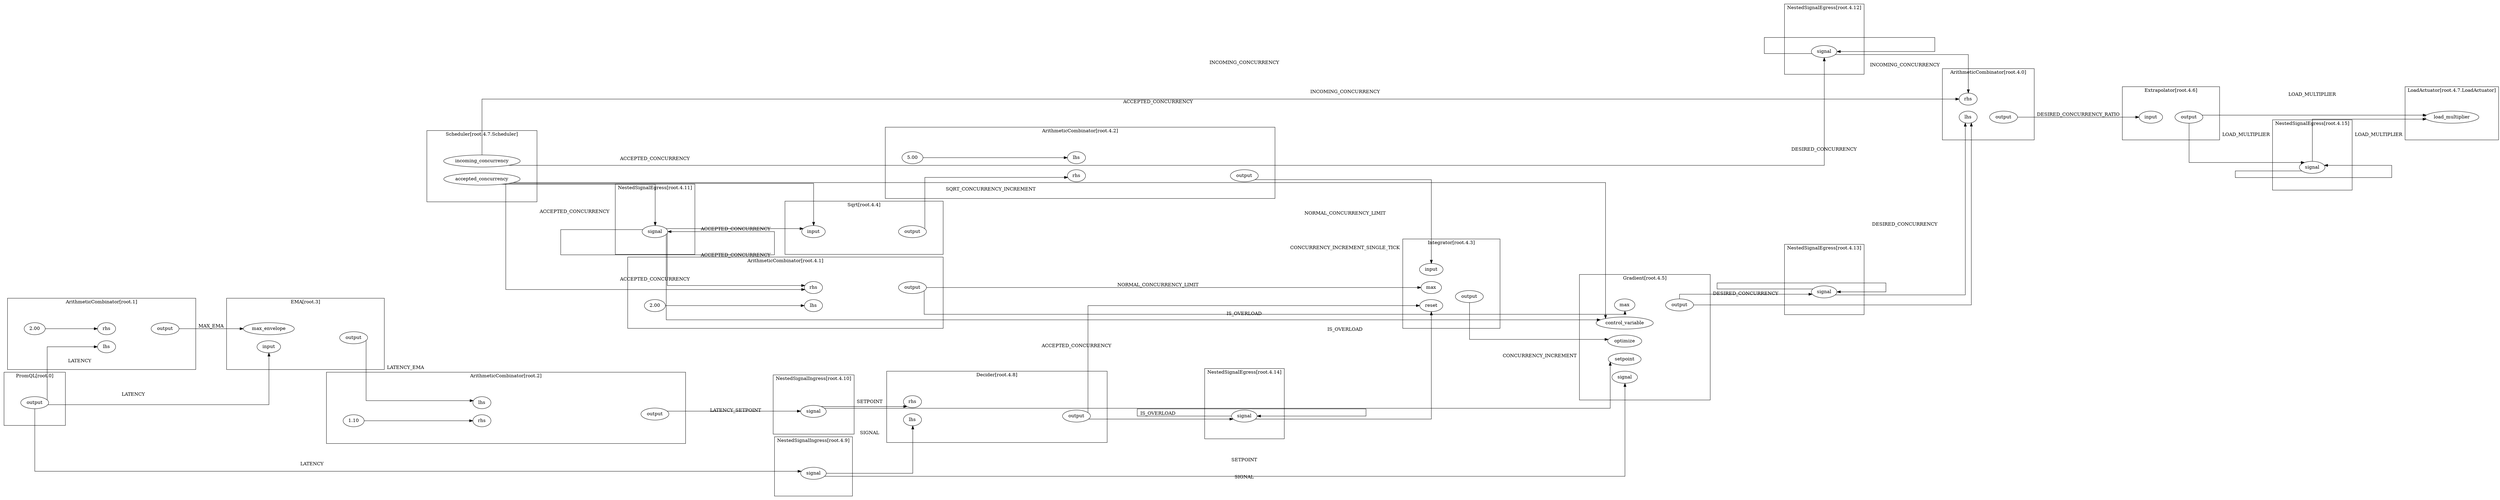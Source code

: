 digraph  {
	subgraph cluster_s3 {
		label="ArithmeticCombinator[root.1]";margin="50.0";
		n6[label="2.00"];
		n4[label="lhs"];
		n7[label="output"];
		n5[label="rhs"];
		n6->n5;
		n5->n7[style="invis"];
		{rank=same; n4;n5;};
		{rank=same; n7;};
		
	}
	subgraph cluster_s8 {
		label="ArithmeticCombinator[root.2]";margin="50.0";
		n11[label="1.10"];
		n9[label="lhs"];
		n12[label="output"];
		n10[label="rhs"];
		n11->n10;
		n10->n12[style="invis"];
		{rank=same; n9;n10;};
		{rank=same; n12;};
		
	}
	subgraph cluster_s17 {
		label="ArithmeticCombinator[root.4.0]";margin="50.0";
		n19[label="lhs"];
		n20[label="output"];
		n18[label="rhs"];
		n19->n20[style="invis"];
		{rank=same; n18;n19;};
		{rank=same; n20;};
		
	}
	subgraph cluster_s21 {
		label="ArithmeticCombinator[root.4.1]";margin="50.0";
		n23[label="2.00"];
		n22[label="lhs"];
		n25[label="output"];
		n24[label="rhs"];
		n23->n22;
		n24->n25[style="invis"];
		{rank=same; n25;};
		{rank=same; n22;n24;};
		
	}
	subgraph cluster_s26 {
		label="ArithmeticCombinator[root.4.2]";margin="50.0";
		n28[label="5.00"];
		n27[label="lhs"];
		n30[label="output"];
		n29[label="rhs"];
		n28->n27;
		n29->n30[style="invis"];
		{rank=same; n27;n29;};
		{rank=same; n30;};
		
	}
	subgraph cluster_s54 {
		label="Decider[root.4.8]";margin="50.0";
		n56[label="lhs"];
		n57[label="output"];
		n55[label="rhs"];
		n56->n57[style="invis"];
		{rank=same; n55;n56;};
		{rank=same; n57;};
		
	}
	subgraph cluster_s13 {
		label="EMA[root.3]";margin="50.0";
		n14[label="input"];
		n15[label="max_envelope"];
		n16[label="output"];
		n15->n16[style="invis"];
		{rank=same; n16;};
		{rank=same; n14;n15;};
		
	}
	subgraph cluster_s46 {
		label="Extrapolator[root.4.6]";margin="50.0";
		n47[label="input"];
		n48[label="output"];
		n47->n48[style="invis"];
		{rank=same; n47;};
		{rank=same; n48;};
		
	}
	subgraph cluster_s39 {
		label="Gradient[root.4.5]";margin="50.0";
		n42[label="control_variable"];
		n41[label="max"];
		n40[label="optimize"];
		n45[label="output"];
		n44[label="setpoint"];
		n43[label="signal"];
		n44->n45[style="invis"];
		{rank=same; n40;n41;n42;n43;n44;};
		{rank=same; n45;};
		
	}
	subgraph cluster_s31 {
		label="Integrator[root.4.3]";margin="50.0";
		n32[label="input"];
		n34[label="max"];
		n35[label="output"];
		n33[label="reset"];
		n34->n35[style="invis"];
		{rank=same; n35;};
		{rank=same; n32;n33;n34;};
		
	}
	subgraph cluster_s52 {
		label="LoadActuator[root.4.7.LoadActuator]";margin="50.0";
		n53[label="load_multiplier"];
		{rank=same; n53;};
		
	}
	subgraph cluster_s62 {
		label="NestedSignalEgress[root.4.11]";margin="50.0";
		n63[label="signal"];
		n63->n63[style="invis"];
		{rank=same; n63;};
		{rank=same; n63;};
		
	}
	subgraph cluster_s64 {
		label="NestedSignalEgress[root.4.12]";margin="50.0";
		n65[label="signal"];
		n65->n65[style="invis"];
		{rank=same; n65;};
		{rank=same; n65;};
		
	}
	subgraph cluster_s66 {
		label="NestedSignalEgress[root.4.13]";margin="50.0";
		n67[label="signal"];
		n67->n67[style="invis"];
		{rank=same; n67;};
		{rank=same; n67;};
		
	}
	subgraph cluster_s68 {
		label="NestedSignalEgress[root.4.14]";margin="50.0";
		n69[label="signal"];
		n69->n69[style="invis"];
		{rank=same; n69;};
		{rank=same; n69;};
		
	}
	subgraph cluster_s70 {
		label="NestedSignalEgress[root.4.15]";margin="50.0";
		n71[label="signal"];
		n71->n71[style="invis"];
		{rank=same; n71;};
		{rank=same; n71;};
		
	}
	subgraph cluster_s60 {
		label="NestedSignalIngress[root.4.10]";margin="50.0";
		n61[label="signal"];
		n61->n61[style="invis"];
		{rank=same; n61;};
		{rank=same; n61;};
		
	}
	subgraph cluster_s58 {
		label="NestedSignalIngress[root.4.9]";margin="50.0";
		n59[label="signal"];
		n59->n59[style="invis"];
		{rank=same; n59;};
		{rank=same; n59;};
		
	}
	subgraph cluster_s1 {
		label="PromQL[root.0]";margin="50.0";
		n2[label="output"];
		{rank=same; n2;};
		
	}
	subgraph cluster_s49 {
		label="Scheduler[root.4.7.Scheduler]";margin="50.0";
		n51[label="accepted_concurrency"];
		n50[label="incoming_concurrency"];
		{rank=same; n50;n51;};
		
	}
	subgraph cluster_s36 {
		label="Sqrt[root.4.4]";margin="50.0";
		n37[label="input"];
		n38[label="output"];
		n37->n38[style="invis"];
		{rank=same; n37;};
		{rank=same; n38;};
		
	}
	rankdir="LR";splines="ortho";
	n51->n24[label="ACCEPTED_CONCURRENCY"];
	n51->n37[label="ACCEPTED_CONCURRENCY"];
	n51->n42[label="ACCEPTED_CONCURRENCY"];
	n51->n63[label="ACCEPTED_CONCURRENCY"];
	n50->n18[label="INCOMING_CONCURRENCY"];
	n50->n65[label="INCOMING_CONCURRENCY"];
	n2->n4[label="LATENCY"];
	n2->n14[label="LATENCY"];
	n2->n59[label="LATENCY"];
	n7->n15[label="MAX_EMA"];
	n20->n47[label="DESIRED_CONCURRENCY_RATIO"];
	n30->n32[label="CONCURRENCY_INCREMENT_SINGLE_TICK"];
	n12->n61[label="LATENCY_SETPOINT"];
	n35->n40[label="CONCURRENCY_INCREMENT"];
	n38->n29[label="SQRT_CONCURRENCY_INCREMENT"];
	n45->n19[label="DESIRED_CONCURRENCY"];
	n45->n67[label="DESIRED_CONCURRENCY"];
	n57->n33[label="IS_OVERLOAD"];
	n57->n69[label="IS_OVERLOAD"];
	n16->n9[label="LATENCY_EMA"];
	n25->n34[label="NORMAL_CONCURRENCY_LIMIT"];
	n25->n41[label="NORMAL_CONCURRENCY_LIMIT"];
	n48->n53[label="LOAD_MULTIPLIER"];
	n48->n71[label="LOAD_MULTIPLIER"];
	n65->n18[label="INCOMING_CONCURRENCY"];
	n65->n65[label="INCOMING_CONCURRENCY"];
	n67->n19[label="DESIRED_CONCURRENCY"];
	n67->n67[label="DESIRED_CONCURRENCY"];
	n63->n24[label="ACCEPTED_CONCURRENCY"];
	n63->n37[label="ACCEPTED_CONCURRENCY"];
	n63->n42[label="ACCEPTED_CONCURRENCY"];
	n63->n63[label="ACCEPTED_CONCURRENCY"];
	n69->n33[label="IS_OVERLOAD"];
	n69->n69[label="IS_OVERLOAD"];
	n59->n43[label="SIGNAL"];
	n59->n56[label="SIGNAL"];
	n61->n44[label="SETPOINT"];
	n61->n55[label="SETPOINT"];
	n71->n53[label="LOAD_MULTIPLIER"];
	n71->n71[label="LOAD_MULTIPLIER"];
	
}
